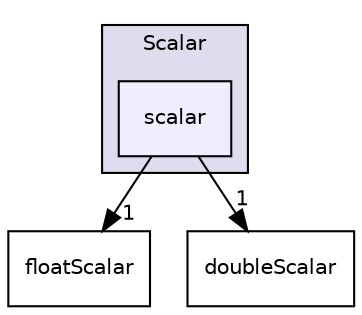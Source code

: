 digraph "src/OpenFOAM/primitives/Scalar/scalar" {
  bgcolor=transparent;
  compound=true
  node [ fontsize="10", fontname="Helvetica"];
  edge [ labelfontsize="10", labelfontname="Helvetica"];
  subgraph clusterdir_b4f4914e791ff496381862f16be45bae {
    graph [ bgcolor="#ddddee", pencolor="black", label="Scalar" fontname="Helvetica", fontsize="10", URL="dir_b4f4914e791ff496381862f16be45bae.html"]
  dir_e67694ff55b44d11ba71a37378a61ef5 [shape=box, label="scalar", style="filled", fillcolor="#eeeeff", pencolor="black", URL="dir_e67694ff55b44d11ba71a37378a61ef5.html"];
  }
  dir_388ebc957afd3195739a0ce6ea56f687 [shape=box label="floatScalar" URL="dir_388ebc957afd3195739a0ce6ea56f687.html"];
  dir_b50ec81b3f603d5ef30cf7e329144f8a [shape=box label="doubleScalar" URL="dir_b50ec81b3f603d5ef30cf7e329144f8a.html"];
  dir_e67694ff55b44d11ba71a37378a61ef5->dir_388ebc957afd3195739a0ce6ea56f687 [headlabel="1", labeldistance=1.5 headhref="dir_002385_002383.html"];
  dir_e67694ff55b44d11ba71a37378a61ef5->dir_b50ec81b3f603d5ef30cf7e329144f8a [headlabel="1", labeldistance=1.5 headhref="dir_002385_002382.html"];
}
